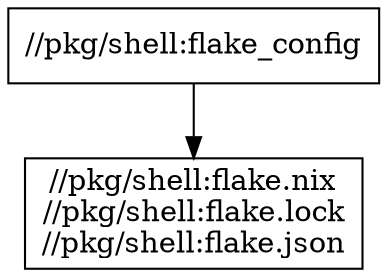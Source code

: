 digraph mygraph {
  node [shape=box];
  "//pkg/shell:flake_config"
  "//pkg/shell:flake_config" -> "//pkg/shell:flake.nix\n//pkg/shell:flake.lock\n//pkg/shell:flake.json"
  "//pkg/shell:flake.nix\n//pkg/shell:flake.lock\n//pkg/shell:flake.json"
}
